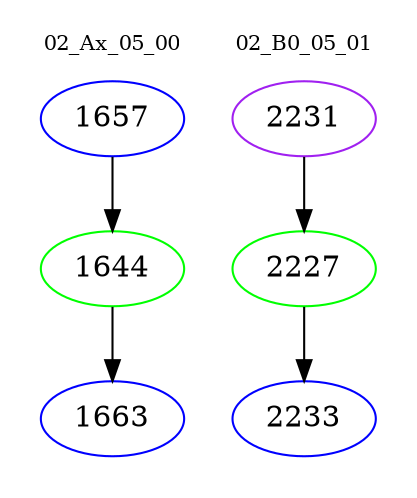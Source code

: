 digraph{
subgraph cluster_0 {
color = white
label = "02_Ax_05_00";
fontsize=10;
T0_1657 [label="1657", color="blue"]
T0_1657 -> T0_1644 [color="black"]
T0_1644 [label="1644", color="green"]
T0_1644 -> T0_1663 [color="black"]
T0_1663 [label="1663", color="blue"]
}
subgraph cluster_1 {
color = white
label = "02_B0_05_01";
fontsize=10;
T1_2231 [label="2231", color="purple"]
T1_2231 -> T1_2227 [color="black"]
T1_2227 [label="2227", color="green"]
T1_2227 -> T1_2233 [color="black"]
T1_2233 [label="2233", color="blue"]
}
}
